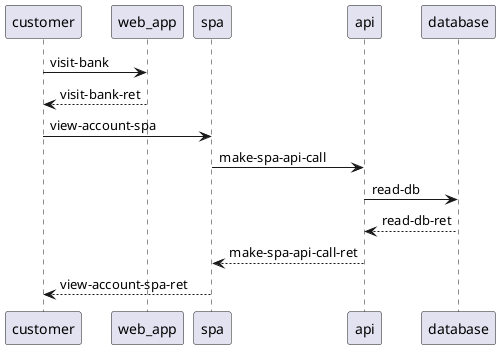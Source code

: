 @startuml
customer -> web_app: visit-bank
web_app --> customer: visit-bank-ret
customer -> spa: view-account-spa
spa -> api: make-spa-api-call
api -> database: read-db
database --> api: read-db-ret
api --> spa: make-spa-api-call-ret
spa --> customer: view-account-spa-ret
@enduml